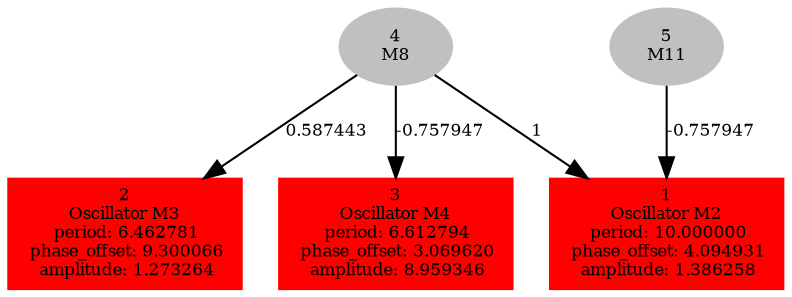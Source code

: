  digraph g{ forcelabels=true;
1 [label=<1<BR />Oscillator M2<BR /> period: 10.000000<BR /> phase_offset: 4.094931<BR /> amplitude: 1.386258>, shape=box,color=red,style=filled,fontsize=8];2 [label=<2<BR />Oscillator M3<BR /> period: 6.462781<BR /> phase_offset: 9.300066<BR /> amplitude: 1.273264>, shape=box,color=red,style=filled,fontsize=8];3 [label=<3<BR />Oscillator M4<BR /> period: 6.612794<BR /> phase_offset: 3.069620<BR /> amplitude: 8.959346>, shape=box,color=red,style=filled,fontsize=8];4[label=<4<BR/>M8>,color="grey",style=filled,fontsize=8];
5[label=<5<BR/>M11>,color="grey",style=filled,fontsize=8];
4 -> 1[label="1 ",fontsize="8"];
4 -> 2[label="0.587443 ",fontsize="8"];
4 -> 3[label="-0.757947 ",fontsize="8"];
5 -> 1[label="-0.757947 ",fontsize="8"];
 }
